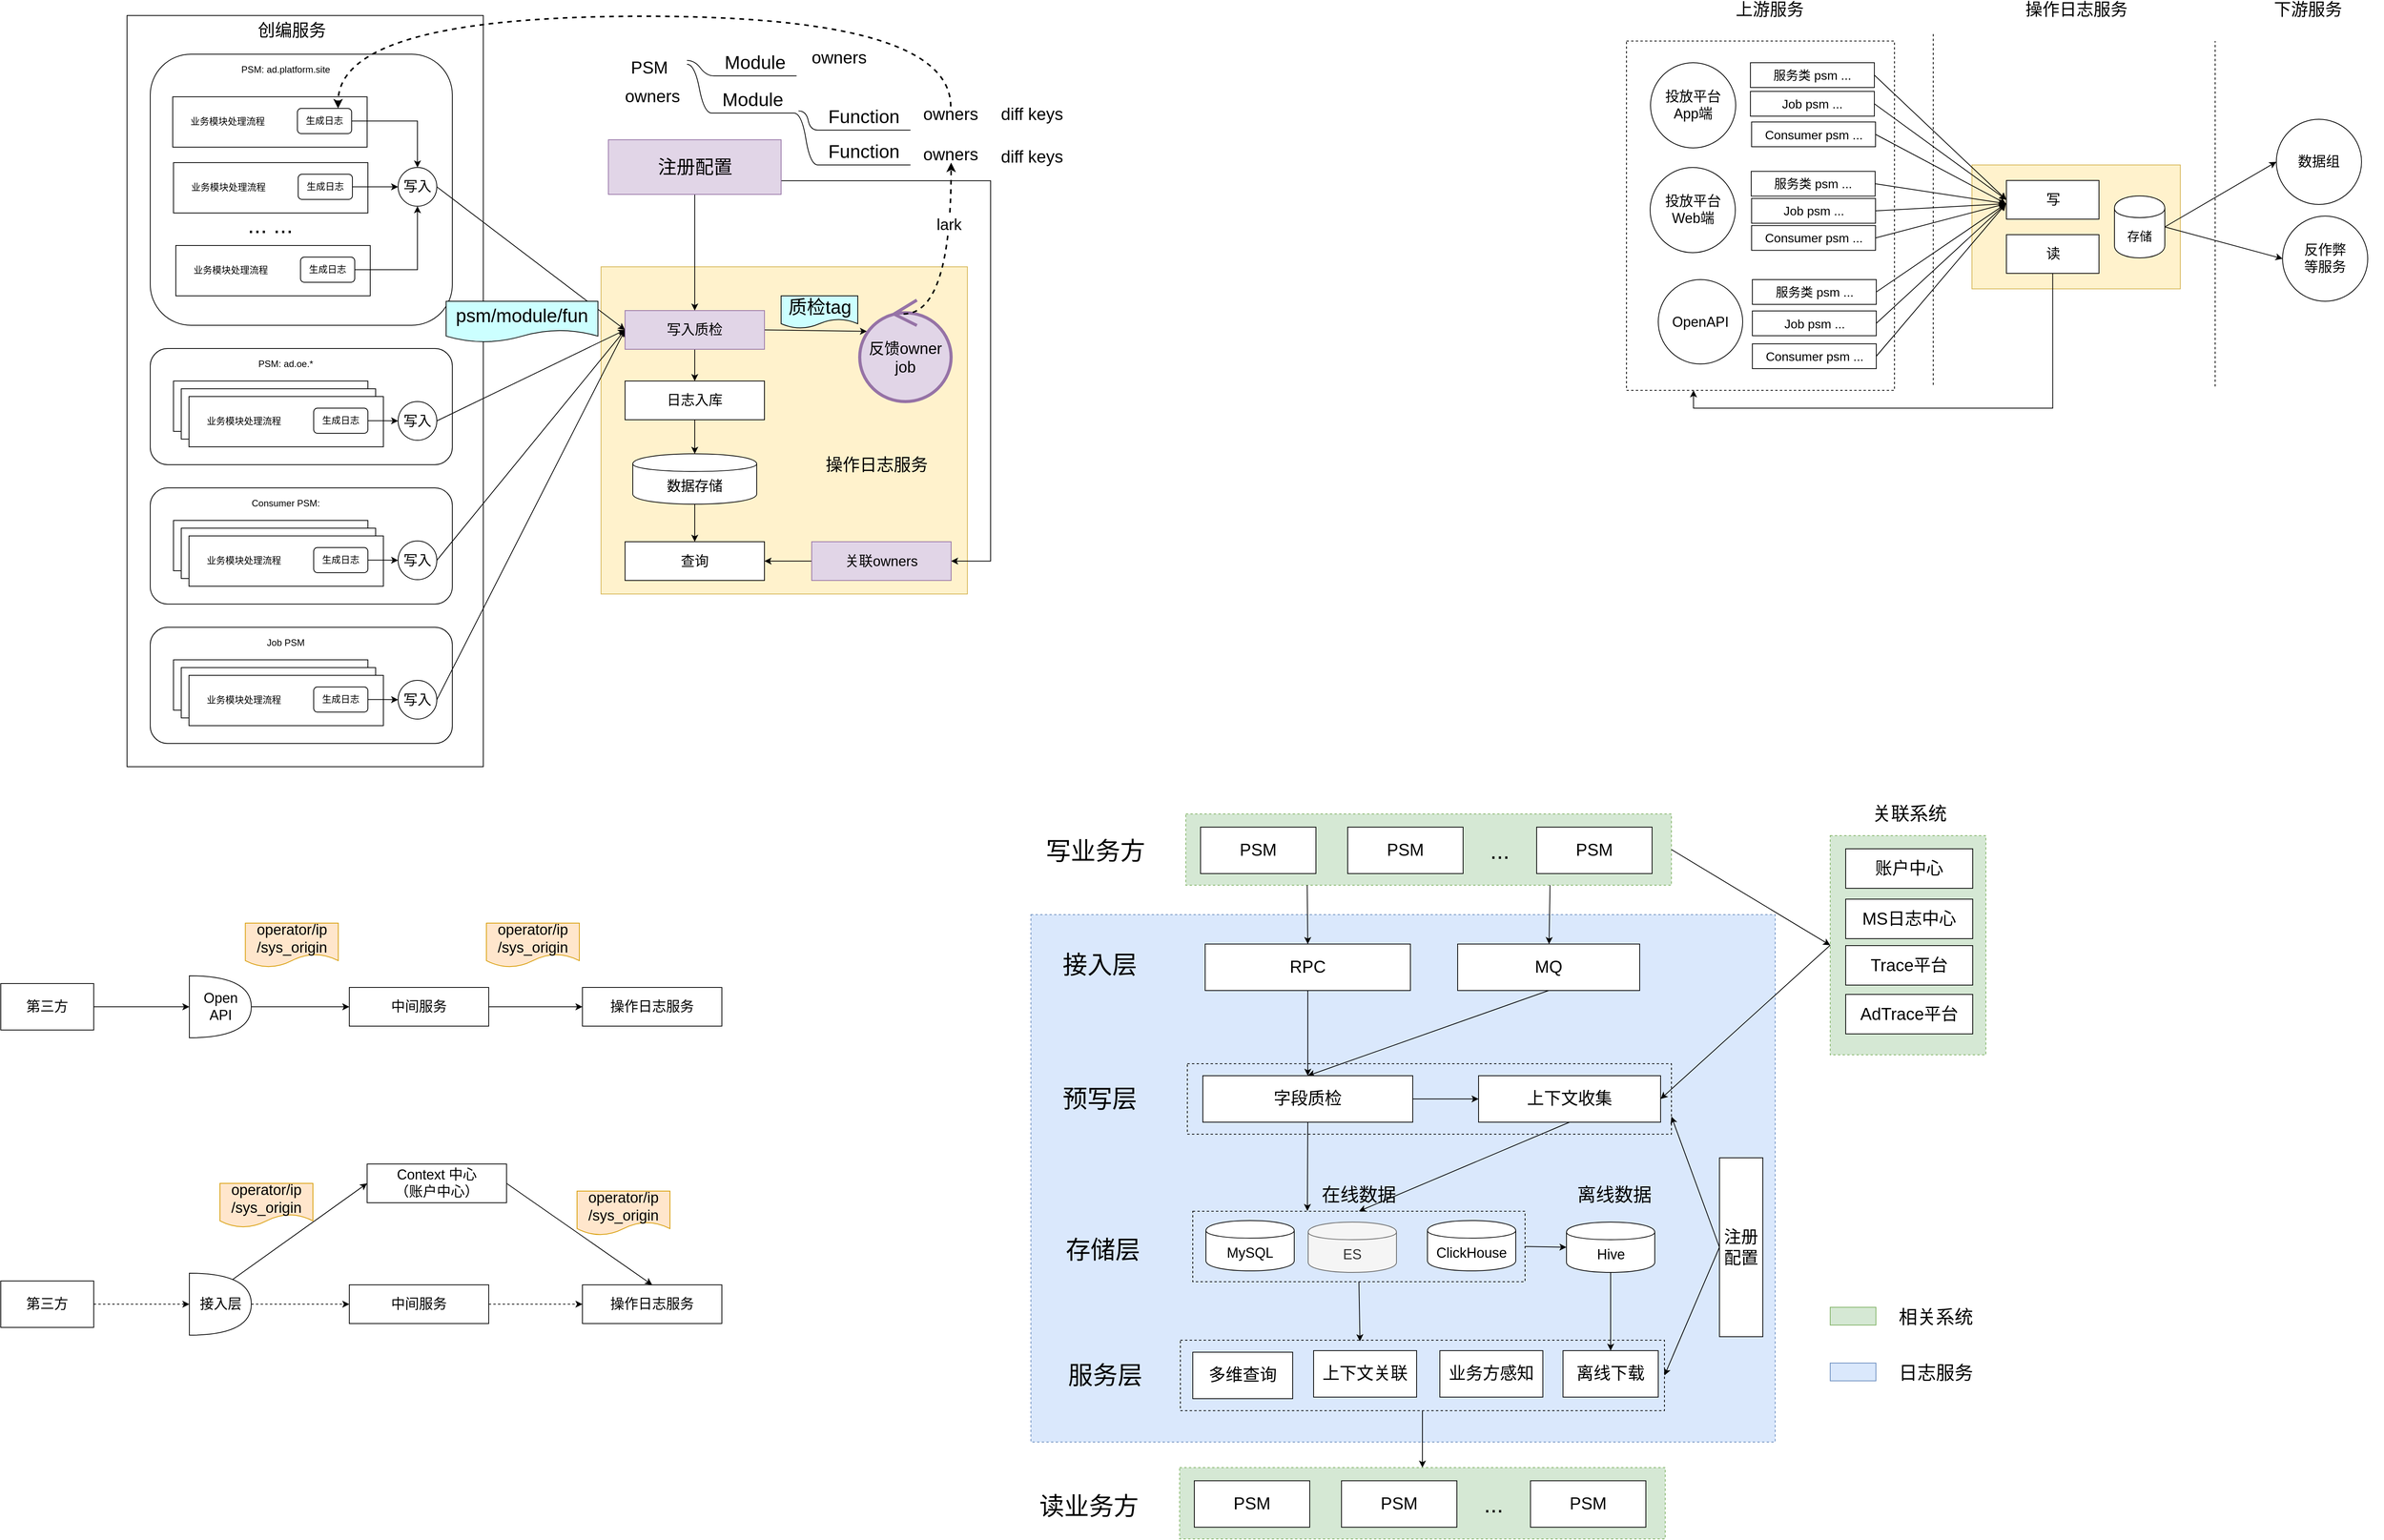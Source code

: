 <mxfile version="13.1.2" type="github"><diagram id="_p5ASY2XQpCpizngMreo" name="Page-1"><mxGraphModel dx="1172" dy="727" grid="0" gridSize="10" guides="1" tooltips="1" connect="1" arrows="1" fold="1" page="1" pageScale="1" pageWidth="827" pageHeight="1169" math="0" shadow="0"><root><mxCell id="0"/><mxCell id="1" parent="0"/><mxCell id="PH-wsWXY_TbdYa5cxBX--1" value="" style="rounded=0;whiteSpace=wrap;html=1;fontSize=18;fillColor=#fff2cc;strokeColor=#d6b656;" vertex="1" parent="1"><mxGeometry x="905" y="674.5" width="473" height="422.5" as="geometry"/></mxCell><mxCell id="PH-wsWXY_TbdYa5cxBX--2" value="" style="rounded=0;whiteSpace=wrap;html=1;dashed=1;fontSize=24;fillColor=#dae8fc;strokeColor=#6c8ebf;" vertex="1" parent="1"><mxGeometry x="1460" y="1511" width="961" height="681" as="geometry"/></mxCell><mxCell id="PH-wsWXY_TbdYa5cxBX--3" value="" style="rounded=0;whiteSpace=wrap;html=1;fontSize=32;fillColor=none;dashed=1;" vertex="1" parent="1"><mxGeometry x="1662" y="1703.5" width="625" height="91" as="geometry"/></mxCell><mxCell id="PH-wsWXY_TbdYa5cxBX--4" value="" style="rounded=0;whiteSpace=wrap;html=1;fontSize=32;fillColor=#d5e8d4;dashed=1;strokeColor=#82b366;" vertex="1" parent="1"><mxGeometry x="1660" y="1381" width="627" height="92" as="geometry"/></mxCell><mxCell id="PH-wsWXY_TbdYa5cxBX--5" value="" style="rounded=0;whiteSpace=wrap;html=1;fontSize=32;fillColor=#d5e8d4;dashed=1;strokeColor=#82b366;" vertex="1" parent="1"><mxGeometry x="2492" y="1409" width="201" height="283" as="geometry"/></mxCell><mxCell id="PH-wsWXY_TbdYa5cxBX--6" style="edgeStyle=none;rounded=0;orthogonalLoop=1;jettySize=auto;html=1;exitX=0.5;exitY=1;exitDx=0;exitDy=0;entryX=0.5;entryY=0;entryDx=0;entryDy=0;fontSize=24;" edge="1" parent="1" source="PH-wsWXY_TbdYa5cxBX--7" target="PH-wsWXY_TbdYa5cxBX--191"><mxGeometry relative="1" as="geometry"/></mxCell><mxCell id="PH-wsWXY_TbdYa5cxBX--7" value="" style="rounded=0;whiteSpace=wrap;html=1;fontSize=32;fillColor=none;dashed=1;" vertex="1" parent="1"><mxGeometry x="1653" y="2060.5" width="625" height="91" as="geometry"/></mxCell><mxCell id="PH-wsWXY_TbdYa5cxBX--8" style="edgeStyle=none;rounded=0;orthogonalLoop=1;jettySize=auto;html=1;exitX=0.5;exitY=1;exitDx=0;exitDy=0;entryX=0.371;entryY=0.015;entryDx=0;entryDy=0;fontSize=24;entryPerimeter=0;" edge="1" parent="1" source="PH-wsWXY_TbdYa5cxBX--9" target="PH-wsWXY_TbdYa5cxBX--7"><mxGeometry relative="1" as="geometry"/></mxCell><mxCell id="PH-wsWXY_TbdYa5cxBX--9" value="" style="rounded=0;whiteSpace=wrap;html=1;fontSize=32;fillColor=none;dashed=1;" vertex="1" parent="1"><mxGeometry x="1669" y="1894" width="429" height="91" as="geometry"/></mxCell><mxCell id="PH-wsWXY_TbdYa5cxBX--10" value="" style="rounded=0;whiteSpace=wrap;html=1;fontSize=18;dashed=1;" vertex="1" parent="1"><mxGeometry x="2229" y="383" width="346" height="451" as="geometry"/></mxCell><mxCell id="PH-wsWXY_TbdYa5cxBX--11" value="" style="rounded=0;whiteSpace=wrap;html=1;fontSize=18;fillColor=#fff2cc;strokeColor=#d6b656;" vertex="1" parent="1"><mxGeometry x="2675" y="543" width="269" height="160" as="geometry"/></mxCell><mxCell id="PH-wsWXY_TbdYa5cxBX--12" value="" style="rounded=0;whiteSpace=wrap;html=1;" vertex="1" parent="1"><mxGeometry x="293" y="350" width="460" height="970" as="geometry"/></mxCell><mxCell id="PH-wsWXY_TbdYa5cxBX--13" value="创编服务" style="text;html=1;strokeColor=none;fillColor=none;align=center;verticalAlign=middle;whiteSpace=wrap;rounded=0;dashed=1;fontSize=22;" vertex="1" parent="1"><mxGeometry x="423" y="360" width="165.5" height="20" as="geometry"/></mxCell><mxCell id="PH-wsWXY_TbdYa5cxBX--14" value="" style="rounded=1;whiteSpace=wrap;html=1;" vertex="1" parent="1"><mxGeometry x="323" y="400" width="390" height="350" as="geometry"/></mxCell><mxCell id="PH-wsWXY_TbdYa5cxBX--15" value="PSM: ad.platform.site" style="text;html=1;strokeColor=none;fillColor=none;align=center;verticalAlign=middle;whiteSpace=wrap;rounded=0;" vertex="1" parent="1"><mxGeometry x="413" y="410" width="170" height="20" as="geometry"/></mxCell><mxCell id="PH-wsWXY_TbdYa5cxBX--16" value="... ..." style="text;html=1;strokeColor=none;fillColor=none;align=center;verticalAlign=middle;whiteSpace=wrap;rounded=0;fontSize=30;" vertex="1" parent="1"><mxGeometry x="387.5" y="610" width="180" height="20" as="geometry"/></mxCell><mxCell id="PH-wsWXY_TbdYa5cxBX--17" value="" style="rounded=1;whiteSpace=wrap;html=1;" vertex="1" parent="1"><mxGeometry x="323" y="780" width="390" height="150" as="geometry"/></mxCell><mxCell id="PH-wsWXY_TbdYa5cxBX--18" value="PSM: ad.oe.*" style="text;html=1;strokeColor=none;fillColor=none;align=center;verticalAlign=middle;whiteSpace=wrap;rounded=0;" vertex="1" parent="1"><mxGeometry x="413" y="790" width="170" height="20" as="geometry"/></mxCell><mxCell id="PH-wsWXY_TbdYa5cxBX--19" value="" style="group" vertex="1" connectable="0" parent="1"><mxGeometry x="352" y="455" width="251" height="65" as="geometry"/></mxCell><mxCell id="PH-wsWXY_TbdYa5cxBX--20" value="" style="rounded=0;whiteSpace=wrap;html=1;" vertex="1" parent="PH-wsWXY_TbdYa5cxBX--19"><mxGeometry width="251" height="65" as="geometry"/></mxCell><mxCell id="PH-wsWXY_TbdYa5cxBX--21" value="业务模块处理流程" style="text;html=1;" vertex="1" parent="PH-wsWXY_TbdYa5cxBX--19"><mxGeometry x="21" y="17.5" width="140" height="30" as="geometry"/></mxCell><mxCell id="PH-wsWXY_TbdYa5cxBX--22" value="生成日志" style="rounded=1;whiteSpace=wrap;html=1;" vertex="1" parent="PH-wsWXY_TbdYa5cxBX--19"><mxGeometry x="161" y="15" width="70" height="32.5" as="geometry"/></mxCell><mxCell id="PH-wsWXY_TbdYa5cxBX--23" value="" style="group" vertex="1" connectable="0" parent="1"><mxGeometry x="353" y="540" width="251" height="65" as="geometry"/></mxCell><mxCell id="PH-wsWXY_TbdYa5cxBX--24" value="" style="rounded=0;whiteSpace=wrap;html=1;" vertex="1" parent="PH-wsWXY_TbdYa5cxBX--23"><mxGeometry width="251" height="65" as="geometry"/></mxCell><mxCell id="PH-wsWXY_TbdYa5cxBX--25" value="业务模块处理流程" style="text;html=1;" vertex="1" parent="PH-wsWXY_TbdYa5cxBX--23"><mxGeometry x="21" y="17.5" width="140" height="30" as="geometry"/></mxCell><mxCell id="PH-wsWXY_TbdYa5cxBX--26" value="生成日志" style="rounded=1;whiteSpace=wrap;html=1;" vertex="1" parent="PH-wsWXY_TbdYa5cxBX--23"><mxGeometry x="161" y="15" width="70" height="32.5" as="geometry"/></mxCell><mxCell id="PH-wsWXY_TbdYa5cxBX--27" value="" style="group" vertex="1" connectable="0" parent="1"><mxGeometry x="356" y="647" width="251" height="65" as="geometry"/></mxCell><mxCell id="PH-wsWXY_TbdYa5cxBX--28" value="" style="rounded=0;whiteSpace=wrap;html=1;" vertex="1" parent="PH-wsWXY_TbdYa5cxBX--27"><mxGeometry width="251" height="65" as="geometry"/></mxCell><mxCell id="PH-wsWXY_TbdYa5cxBX--29" value="业务模块处理流程" style="text;html=1;" vertex="1" parent="PH-wsWXY_TbdYa5cxBX--27"><mxGeometry x="21" y="17.5" width="140" height="30" as="geometry"/></mxCell><mxCell id="PH-wsWXY_TbdYa5cxBX--30" value="生成日志" style="rounded=1;whiteSpace=wrap;html=1;" vertex="1" parent="PH-wsWXY_TbdYa5cxBX--27"><mxGeometry x="161" y="15" width="70" height="32.5" as="geometry"/></mxCell><mxCell id="PH-wsWXY_TbdYa5cxBX--31" style="edgeStyle=none;rounded=0;orthogonalLoop=1;jettySize=auto;html=1;exitX=1;exitY=0.5;exitDx=0;exitDy=0;fontSize=24;" edge="1" parent="1" source="PH-wsWXY_TbdYa5cxBX--32"><mxGeometry relative="1" as="geometry"><mxPoint x="936" y="756" as="targetPoint"/></mxGeometry></mxCell><mxCell id="PH-wsWXY_TbdYa5cxBX--32" value="写入" style="ellipse;whiteSpace=wrap;html=1;aspect=fixed;fontSize=18;" vertex="1" parent="1"><mxGeometry x="643" y="546.25" width="50" height="50" as="geometry"/></mxCell><mxCell id="PH-wsWXY_TbdYa5cxBX--33" style="edgeStyle=orthogonalEdgeStyle;rounded=0;orthogonalLoop=1;jettySize=auto;html=1;exitX=1;exitY=0.5;exitDx=0;exitDy=0;entryX=0.5;entryY=0;entryDx=0;entryDy=0;fontSize=18;" edge="1" parent="1" source="PH-wsWXY_TbdYa5cxBX--22" target="PH-wsWXY_TbdYa5cxBX--32"><mxGeometry relative="1" as="geometry"/></mxCell><mxCell id="PH-wsWXY_TbdYa5cxBX--34" style="edgeStyle=orthogonalEdgeStyle;rounded=0;orthogonalLoop=1;jettySize=auto;html=1;exitX=1;exitY=0.5;exitDx=0;exitDy=0;fontSize=18;" edge="1" parent="1" source="PH-wsWXY_TbdYa5cxBX--26" target="PH-wsWXY_TbdYa5cxBX--32"><mxGeometry relative="1" as="geometry"/></mxCell><mxCell id="PH-wsWXY_TbdYa5cxBX--35" style="edgeStyle=orthogonalEdgeStyle;rounded=0;orthogonalLoop=1;jettySize=auto;html=1;exitX=1;exitY=0.5;exitDx=0;exitDy=0;entryX=0.5;entryY=1;entryDx=0;entryDy=0;fontSize=18;" edge="1" parent="1" source="PH-wsWXY_TbdYa5cxBX--30" target="PH-wsWXY_TbdYa5cxBX--32"><mxGeometry relative="1" as="geometry"/></mxCell><mxCell id="PH-wsWXY_TbdYa5cxBX--36" value="" style="group" vertex="1" connectable="0" parent="1"><mxGeometry x="353" y="822" width="251" height="65" as="geometry"/></mxCell><mxCell id="PH-wsWXY_TbdYa5cxBX--37" value="" style="rounded=0;whiteSpace=wrap;html=1;" vertex="1" parent="PH-wsWXY_TbdYa5cxBX--36"><mxGeometry width="251" height="65" as="geometry"/></mxCell><mxCell id="PH-wsWXY_TbdYa5cxBX--38" value="业务模块处理流程" style="text;html=1;" vertex="1" parent="PH-wsWXY_TbdYa5cxBX--36"><mxGeometry x="21" y="17.5" width="140" height="30" as="geometry"/></mxCell><mxCell id="PH-wsWXY_TbdYa5cxBX--39" value="生成日志" style="rounded=1;whiteSpace=wrap;html=1;" vertex="1" parent="PH-wsWXY_TbdYa5cxBX--36"><mxGeometry x="161" y="15" width="70" height="32.5" as="geometry"/></mxCell><mxCell id="PH-wsWXY_TbdYa5cxBX--40" value="" style="group" vertex="1" connectable="0" parent="1"><mxGeometry x="363" y="832" width="251" height="65" as="geometry"/></mxCell><mxCell id="PH-wsWXY_TbdYa5cxBX--41" value="" style="rounded=0;whiteSpace=wrap;html=1;" vertex="1" parent="PH-wsWXY_TbdYa5cxBX--40"><mxGeometry width="251" height="65" as="geometry"/></mxCell><mxCell id="PH-wsWXY_TbdYa5cxBX--42" value="业务模块处理流程" style="text;html=1;" vertex="1" parent="PH-wsWXY_TbdYa5cxBX--40"><mxGeometry x="21" y="17.5" width="140" height="30" as="geometry"/></mxCell><mxCell id="PH-wsWXY_TbdYa5cxBX--43" value="生成日志" style="rounded=1;whiteSpace=wrap;html=1;" vertex="1" parent="PH-wsWXY_TbdYa5cxBX--40"><mxGeometry x="161" y="15" width="70" height="32.5" as="geometry"/></mxCell><mxCell id="PH-wsWXY_TbdYa5cxBX--44" value="" style="group" vertex="1" connectable="0" parent="1"><mxGeometry x="373" y="842" width="251" height="65" as="geometry"/></mxCell><mxCell id="PH-wsWXY_TbdYa5cxBX--45" value="" style="rounded=0;whiteSpace=wrap;html=1;" vertex="1" parent="PH-wsWXY_TbdYa5cxBX--44"><mxGeometry width="251" height="65" as="geometry"/></mxCell><mxCell id="PH-wsWXY_TbdYa5cxBX--46" value="业务模块处理流程" style="text;html=1;" vertex="1" parent="PH-wsWXY_TbdYa5cxBX--44"><mxGeometry x="21" y="17.5" width="140" height="30" as="geometry"/></mxCell><mxCell id="PH-wsWXY_TbdYa5cxBX--47" value="生成日志" style="rounded=1;whiteSpace=wrap;html=1;" vertex="1" parent="PH-wsWXY_TbdYa5cxBX--44"><mxGeometry x="161" y="15" width="70" height="32.5" as="geometry"/></mxCell><mxCell id="PH-wsWXY_TbdYa5cxBX--48" style="edgeStyle=none;rounded=0;orthogonalLoop=1;jettySize=auto;html=1;exitX=1;exitY=0.5;exitDx=0;exitDy=0;fontSize=24;entryX=0;entryY=0.5;entryDx=0;entryDy=0;" edge="1" parent="1" source="PH-wsWXY_TbdYa5cxBX--49" target="PH-wsWXY_TbdYa5cxBX--221"><mxGeometry relative="1" as="geometry"><mxPoint x="941" y="757" as="targetPoint"/></mxGeometry></mxCell><mxCell id="PH-wsWXY_TbdYa5cxBX--49" value="写入" style="ellipse;whiteSpace=wrap;html=1;aspect=fixed;fontSize=18;" vertex="1" parent="1"><mxGeometry x="643" y="848.5" width="50" height="50" as="geometry"/></mxCell><mxCell id="PH-wsWXY_TbdYa5cxBX--50" style="edgeStyle=orthogonalEdgeStyle;rounded=0;orthogonalLoop=1;jettySize=auto;html=1;exitX=1;exitY=0.5;exitDx=0;exitDy=0;fontSize=18;" edge="1" parent="1" source="PH-wsWXY_TbdYa5cxBX--47" target="PH-wsWXY_TbdYa5cxBX--49"><mxGeometry relative="1" as="geometry"/></mxCell><mxCell id="PH-wsWXY_TbdYa5cxBX--51" value="" style="rounded=1;whiteSpace=wrap;html=1;" vertex="1" parent="1"><mxGeometry x="323" y="960" width="390" height="150" as="geometry"/></mxCell><mxCell id="PH-wsWXY_TbdYa5cxBX--52" value="Consumer PSM:" style="text;html=1;strokeColor=none;fillColor=none;align=center;verticalAlign=middle;whiteSpace=wrap;rounded=0;" vertex="1" parent="1"><mxGeometry x="413" y="970" width="170" height="20" as="geometry"/></mxCell><mxCell id="PH-wsWXY_TbdYa5cxBX--53" value="" style="group" vertex="1" connectable="0" parent="1"><mxGeometry x="353" y="1002" width="251" height="65" as="geometry"/></mxCell><mxCell id="PH-wsWXY_TbdYa5cxBX--54" value="" style="rounded=0;whiteSpace=wrap;html=1;" vertex="1" parent="PH-wsWXY_TbdYa5cxBX--53"><mxGeometry width="251" height="65" as="geometry"/></mxCell><mxCell id="PH-wsWXY_TbdYa5cxBX--55" value="业务模块处理流程" style="text;html=1;" vertex="1" parent="PH-wsWXY_TbdYa5cxBX--53"><mxGeometry x="21" y="17.5" width="140" height="30" as="geometry"/></mxCell><mxCell id="PH-wsWXY_TbdYa5cxBX--56" value="生成日志" style="rounded=1;whiteSpace=wrap;html=1;" vertex="1" parent="PH-wsWXY_TbdYa5cxBX--53"><mxGeometry x="161" y="15" width="70" height="32.5" as="geometry"/></mxCell><mxCell id="PH-wsWXY_TbdYa5cxBX--57" value="" style="group" vertex="1" connectable="0" parent="1"><mxGeometry x="363" y="1012" width="251" height="65" as="geometry"/></mxCell><mxCell id="PH-wsWXY_TbdYa5cxBX--58" value="" style="rounded=0;whiteSpace=wrap;html=1;" vertex="1" parent="PH-wsWXY_TbdYa5cxBX--57"><mxGeometry width="251" height="65" as="geometry"/></mxCell><mxCell id="PH-wsWXY_TbdYa5cxBX--59" value="业务模块处理流程" style="text;html=1;" vertex="1" parent="PH-wsWXY_TbdYa5cxBX--57"><mxGeometry x="21" y="17.5" width="140" height="30" as="geometry"/></mxCell><mxCell id="PH-wsWXY_TbdYa5cxBX--60" value="生成日志" style="rounded=1;whiteSpace=wrap;html=1;" vertex="1" parent="PH-wsWXY_TbdYa5cxBX--57"><mxGeometry x="161" y="15" width="70" height="32.5" as="geometry"/></mxCell><mxCell id="PH-wsWXY_TbdYa5cxBX--61" value="" style="group" vertex="1" connectable="0" parent="1"><mxGeometry x="373" y="1022" width="251" height="65" as="geometry"/></mxCell><mxCell id="PH-wsWXY_TbdYa5cxBX--62" value="" style="rounded=0;whiteSpace=wrap;html=1;" vertex="1" parent="PH-wsWXY_TbdYa5cxBX--61"><mxGeometry width="251" height="65" as="geometry"/></mxCell><mxCell id="PH-wsWXY_TbdYa5cxBX--63" value="业务模块处理流程" style="text;html=1;" vertex="1" parent="PH-wsWXY_TbdYa5cxBX--61"><mxGeometry x="21" y="17.5" width="140" height="30" as="geometry"/></mxCell><mxCell id="PH-wsWXY_TbdYa5cxBX--64" value="生成日志" style="rounded=1;whiteSpace=wrap;html=1;" vertex="1" parent="PH-wsWXY_TbdYa5cxBX--61"><mxGeometry x="161" y="15" width="70" height="32.5" as="geometry"/></mxCell><mxCell id="PH-wsWXY_TbdYa5cxBX--65" style="edgeStyle=none;rounded=0;orthogonalLoop=1;jettySize=auto;html=1;exitX=1;exitY=0.5;exitDx=0;exitDy=0;entryX=0;entryY=0.5;entryDx=0;entryDy=0;fontSize=24;" edge="1" parent="1" source="PH-wsWXY_TbdYa5cxBX--66" target="PH-wsWXY_TbdYa5cxBX--221"><mxGeometry relative="1" as="geometry"/></mxCell><mxCell id="PH-wsWXY_TbdYa5cxBX--66" value="写入" style="ellipse;whiteSpace=wrap;html=1;aspect=fixed;fontSize=18;" vertex="1" parent="1"><mxGeometry x="643" y="1028.5" width="50" height="50" as="geometry"/></mxCell><mxCell id="PH-wsWXY_TbdYa5cxBX--67" style="edgeStyle=orthogonalEdgeStyle;rounded=0;orthogonalLoop=1;jettySize=auto;html=1;exitX=1;exitY=0.5;exitDx=0;exitDy=0;fontSize=18;" edge="1" parent="1" source="PH-wsWXY_TbdYa5cxBX--64" target="PH-wsWXY_TbdYa5cxBX--66"><mxGeometry relative="1" as="geometry"/></mxCell><mxCell id="PH-wsWXY_TbdYa5cxBX--68" value="" style="rounded=1;whiteSpace=wrap;html=1;" vertex="1" parent="1"><mxGeometry x="323" y="1140" width="390" height="150" as="geometry"/></mxCell><mxCell id="PH-wsWXY_TbdYa5cxBX--69" value="Job PSM" style="text;html=1;strokeColor=none;fillColor=none;align=center;verticalAlign=middle;whiteSpace=wrap;rounded=0;" vertex="1" parent="1"><mxGeometry x="413" y="1150" width="170" height="20" as="geometry"/></mxCell><mxCell id="PH-wsWXY_TbdYa5cxBX--70" value="" style="group" vertex="1" connectable="0" parent="1"><mxGeometry x="353" y="1182" width="251" height="65" as="geometry"/></mxCell><mxCell id="PH-wsWXY_TbdYa5cxBX--71" value="" style="rounded=0;whiteSpace=wrap;html=1;" vertex="1" parent="PH-wsWXY_TbdYa5cxBX--70"><mxGeometry width="251" height="65" as="geometry"/></mxCell><mxCell id="PH-wsWXY_TbdYa5cxBX--72" value="业务模块处理流程" style="text;html=1;" vertex="1" parent="PH-wsWXY_TbdYa5cxBX--70"><mxGeometry x="21" y="17.5" width="140" height="30" as="geometry"/></mxCell><mxCell id="PH-wsWXY_TbdYa5cxBX--73" value="生成日志" style="rounded=1;whiteSpace=wrap;html=1;" vertex="1" parent="PH-wsWXY_TbdYa5cxBX--70"><mxGeometry x="161" y="15" width="70" height="32.5" as="geometry"/></mxCell><mxCell id="PH-wsWXY_TbdYa5cxBX--74" value="" style="group" vertex="1" connectable="0" parent="1"><mxGeometry x="363" y="1192" width="251" height="65" as="geometry"/></mxCell><mxCell id="PH-wsWXY_TbdYa5cxBX--75" value="" style="rounded=0;whiteSpace=wrap;html=1;" vertex="1" parent="PH-wsWXY_TbdYa5cxBX--74"><mxGeometry width="251" height="65" as="geometry"/></mxCell><mxCell id="PH-wsWXY_TbdYa5cxBX--76" value="业务模块处理流程" style="text;html=1;" vertex="1" parent="PH-wsWXY_TbdYa5cxBX--74"><mxGeometry x="21" y="17.5" width="140" height="30" as="geometry"/></mxCell><mxCell id="PH-wsWXY_TbdYa5cxBX--77" value="生成日志" style="rounded=1;whiteSpace=wrap;html=1;" vertex="1" parent="PH-wsWXY_TbdYa5cxBX--74"><mxGeometry x="161" y="15" width="70" height="32.5" as="geometry"/></mxCell><mxCell id="PH-wsWXY_TbdYa5cxBX--78" value="" style="group" vertex="1" connectable="0" parent="1"><mxGeometry x="373" y="1202" width="251" height="65" as="geometry"/></mxCell><mxCell id="PH-wsWXY_TbdYa5cxBX--79" value="" style="rounded=0;whiteSpace=wrap;html=1;" vertex="1" parent="PH-wsWXY_TbdYa5cxBX--78"><mxGeometry width="251" height="65" as="geometry"/></mxCell><mxCell id="PH-wsWXY_TbdYa5cxBX--80" value="业务模块处理流程" style="text;html=1;" vertex="1" parent="PH-wsWXY_TbdYa5cxBX--78"><mxGeometry x="21" y="17.5" width="140" height="30" as="geometry"/></mxCell><mxCell id="PH-wsWXY_TbdYa5cxBX--81" value="生成日志" style="rounded=1;whiteSpace=wrap;html=1;" vertex="1" parent="PH-wsWXY_TbdYa5cxBX--78"><mxGeometry x="161" y="15" width="70" height="32.5" as="geometry"/></mxCell><mxCell id="PH-wsWXY_TbdYa5cxBX--82" style="edgeStyle=none;rounded=0;orthogonalLoop=1;jettySize=auto;html=1;exitX=1;exitY=0.5;exitDx=0;exitDy=0;fontSize=24;entryX=0;entryY=0.5;entryDx=0;entryDy=0;" edge="1" parent="1" source="PH-wsWXY_TbdYa5cxBX--83" target="PH-wsWXY_TbdYa5cxBX--221"><mxGeometry relative="1" as="geometry"><mxPoint x="939.667" y="766" as="targetPoint"/></mxGeometry></mxCell><mxCell id="PH-wsWXY_TbdYa5cxBX--83" value="写入" style="ellipse;whiteSpace=wrap;html=1;aspect=fixed;fontSize=18;" vertex="1" parent="1"><mxGeometry x="643" y="1208.5" width="50" height="50" as="geometry"/></mxCell><mxCell id="PH-wsWXY_TbdYa5cxBX--84" style="edgeStyle=orthogonalEdgeStyle;rounded=0;orthogonalLoop=1;jettySize=auto;html=1;exitX=1;exitY=0.5;exitDx=0;exitDy=0;fontSize=18;" edge="1" parent="1" source="PH-wsWXY_TbdYa5cxBX--81" target="PH-wsWXY_TbdYa5cxBX--83"><mxGeometry relative="1" as="geometry"/></mxCell><mxCell id="PH-wsWXY_TbdYa5cxBX--125" value="" style="endArrow=none;dashed=1;html=1;fontSize=18;" edge="1" parent="1"><mxGeometry width="50" height="50" relative="1" as="geometry"><mxPoint x="2625" y="827" as="sourcePoint"/><mxPoint x="2625" y="373" as="targetPoint"/></mxGeometry></mxCell><mxCell id="PH-wsWXY_TbdYa5cxBX--127" value="写" style="rounded=0;whiteSpace=wrap;html=1;fontSize=18;" vertex="1" parent="1"><mxGeometry x="2719.5" y="563" width="119.5" height="50" as="geometry"/></mxCell><mxCell id="PH-wsWXY_TbdYa5cxBX--276" style="edgeStyle=orthogonalEdgeStyle;rounded=0;orthogonalLoop=1;jettySize=auto;html=1;exitX=0.5;exitY=1;exitDx=0;exitDy=0;entryX=0.25;entryY=1;entryDx=0;entryDy=0;fontSize=16;" edge="1" parent="1" source="PH-wsWXY_TbdYa5cxBX--129" target="PH-wsWXY_TbdYa5cxBX--10"><mxGeometry relative="1" as="geometry"><Array as="points"><mxPoint x="2779" y="857"/><mxPoint x="2316" y="857"/></Array></mxGeometry></mxCell><mxCell id="PH-wsWXY_TbdYa5cxBX--129" value="读" style="rounded=0;whiteSpace=wrap;html=1;fontSize=18;" vertex="1" parent="1"><mxGeometry x="2719.5" y="633" width="119.5" height="50" as="geometry"/></mxCell><mxCell id="PH-wsWXY_TbdYa5cxBX--136" value="操作日志服务" style="text;html=1;strokeColor=none;fillColor=none;align=center;verticalAlign=middle;whiteSpace=wrap;rounded=0;dashed=1;fontSize=22;" vertex="1" parent="1"><mxGeometry x="2719.5" y="333" width="180" height="20" as="geometry"/></mxCell><mxCell id="PH-wsWXY_TbdYa5cxBX--137" value="下游服务" style="text;html=1;strokeColor=none;fillColor=none;align=center;verticalAlign=middle;whiteSpace=wrap;rounded=0;dashed=1;fontSize=22;" vertex="1" parent="1"><mxGeometry x="3012" y="333" width="194" height="20" as="geometry"/></mxCell><mxCell id="PH-wsWXY_TbdYa5cxBX--138" value="上游服务" style="text;html=1;strokeColor=none;fillColor=none;align=center;verticalAlign=middle;whiteSpace=wrap;rounded=0;dashed=1;fontSize=22;" vertex="1" parent="1"><mxGeometry x="2309" y="333" width="210" height="20" as="geometry"/></mxCell><mxCell id="PH-wsWXY_TbdYa5cxBX--146" style="edgeStyle=none;rounded=0;orthogonalLoop=1;jettySize=auto;html=1;exitX=0.5;exitY=1;exitDx=0;exitDy=0;fontSize=24;" edge="1" parent="1" source="PH-wsWXY_TbdYa5cxBX--147" target="PH-wsWXY_TbdYa5cxBX--161"><mxGeometry relative="1" as="geometry"/></mxCell><mxCell id="PH-wsWXY_TbdYa5cxBX--147" value="RPC" style="rounded=0;whiteSpace=wrap;html=1;fontSize=22;" vertex="1" parent="1"><mxGeometry x="1685" y="1549" width="265" height="60" as="geometry"/></mxCell><mxCell id="PH-wsWXY_TbdYa5cxBX--148" style="edgeStyle=none;rounded=0;orthogonalLoop=1;jettySize=auto;html=1;exitX=0.5;exitY=1;exitDx=0;exitDy=0;entryX=0.5;entryY=0;entryDx=0;entryDy=0;fontSize=24;" edge="1" parent="1" source="PH-wsWXY_TbdYa5cxBX--149" target="PH-wsWXY_TbdYa5cxBX--161"><mxGeometry relative="1" as="geometry"/></mxCell><mxCell id="PH-wsWXY_TbdYa5cxBX--149" value="MQ" style="rounded=0;whiteSpace=wrap;html=1;fontSize=22;" vertex="1" parent="1"><mxGeometry x="2011" y="1549" width="235" height="60" as="geometry"/></mxCell><mxCell id="PH-wsWXY_TbdYa5cxBX--150" value="接入层" style="text;html=1;strokeColor=none;fillColor=none;align=center;verticalAlign=middle;whiteSpace=wrap;rounded=0;fontSize=32;" vertex="1" parent="1"><mxGeometry x="1491" y="1566" width="116" height="20" as="geometry"/></mxCell><mxCell id="PH-wsWXY_TbdYa5cxBX--151" value="预写层" style="text;html=1;strokeColor=none;fillColor=none;align=center;verticalAlign=middle;whiteSpace=wrap;rounded=0;fontSize=32;" vertex="1" parent="1"><mxGeometry x="1491" y="1739" width="116" height="20" as="geometry"/></mxCell><mxCell id="PH-wsWXY_TbdYa5cxBX--152" value="存储层" style="text;html=1;strokeColor=none;fillColor=none;align=center;verticalAlign=middle;whiteSpace=wrap;rounded=0;fontSize=32;" vertex="1" parent="1"><mxGeometry x="1495" y="1934" width="116" height="20" as="geometry"/></mxCell><mxCell id="PH-wsWXY_TbdYa5cxBX--153" value="MySQL" style="shape=cylinder;whiteSpace=wrap;html=1;boundedLbl=1;backgroundOutline=1;fontSize=18;" vertex="1" parent="1"><mxGeometry x="1686" y="1906" width="114" height="65" as="geometry"/></mxCell><mxCell id="PH-wsWXY_TbdYa5cxBX--154" value="ES" style="shape=cylinder;whiteSpace=wrap;html=1;boundedLbl=1;backgroundOutline=1;fontSize=18;fillColor=#f5f5f5;strokeColor=#666666;fontColor=#333333;" vertex="1" parent="1"><mxGeometry x="1818" y="1908" width="114" height="65" as="geometry"/></mxCell><mxCell id="PH-wsWXY_TbdYa5cxBX--155" value="ClickHouse" style="shape=cylinder;whiteSpace=wrap;html=1;boundedLbl=1;backgroundOutline=1;fontSize=18;" vertex="1" parent="1"><mxGeometry x="1972" y="1906" width="114" height="65" as="geometry"/></mxCell><mxCell id="PH-wsWXY_TbdYa5cxBX--156" style="edgeStyle=none;rounded=0;orthogonalLoop=1;jettySize=auto;html=1;exitX=0.5;exitY=1;exitDx=0;exitDy=0;fontSize=24;" edge="1" parent="1" source="PH-wsWXY_TbdYa5cxBX--157" target="PH-wsWXY_TbdYa5cxBX--182"><mxGeometry relative="1" as="geometry"/></mxCell><mxCell id="PH-wsWXY_TbdYa5cxBX--157" value="Hive" style="shape=cylinder;whiteSpace=wrap;html=1;boundedLbl=1;backgroundOutline=1;fontSize=18;" vertex="1" parent="1"><mxGeometry x="2151.5" y="1908" width="114" height="65" as="geometry"/></mxCell><mxCell id="PH-wsWXY_TbdYa5cxBX--158" value="服务层" style="text;html=1;strokeColor=none;fillColor=none;align=center;verticalAlign=middle;whiteSpace=wrap;rounded=0;fontSize=32;" vertex="1" parent="1"><mxGeometry x="1484" y="2096" width="144" height="20" as="geometry"/></mxCell><mxCell id="PH-wsWXY_TbdYa5cxBX--159" style="edgeStyle=none;rounded=0;orthogonalLoop=1;jettySize=auto;html=1;exitX=1;exitY=0.5;exitDx=0;exitDy=0;entryX=0;entryY=0.5;entryDx=0;entryDy=0;fontSize=24;" edge="1" parent="1" source="PH-wsWXY_TbdYa5cxBX--161" target="PH-wsWXY_TbdYa5cxBX--163"><mxGeometry relative="1" as="geometry"/></mxCell><mxCell id="PH-wsWXY_TbdYa5cxBX--160" style="edgeStyle=none;rounded=0;orthogonalLoop=1;jettySize=auto;html=1;exitX=0.5;exitY=1;exitDx=0;exitDy=0;entryX=0.345;entryY=-0.004;entryDx=0;entryDy=0;fontSize=24;entryPerimeter=0;" edge="1" parent="1" source="PH-wsWXY_TbdYa5cxBX--161" target="PH-wsWXY_TbdYa5cxBX--9"><mxGeometry relative="1" as="geometry"/></mxCell><mxCell id="PH-wsWXY_TbdYa5cxBX--161" value="字段质检" style="rounded=0;whiteSpace=wrap;html=1;fontSize=22;" vertex="1" parent="1"><mxGeometry x="1682" y="1719" width="271" height="60" as="geometry"/></mxCell><mxCell id="PH-wsWXY_TbdYa5cxBX--162" style="edgeStyle=none;rounded=0;orthogonalLoop=1;jettySize=auto;html=1;exitX=0.5;exitY=1;exitDx=0;exitDy=0;entryX=0.5;entryY=0;entryDx=0;entryDy=0;fontSize=24;" edge="1" parent="1" source="PH-wsWXY_TbdYa5cxBX--163" target="PH-wsWXY_TbdYa5cxBX--9"><mxGeometry relative="1" as="geometry"/></mxCell><mxCell id="PH-wsWXY_TbdYa5cxBX--163" value="上下文收集" style="rounded=0;whiteSpace=wrap;html=1;fontSize=22;" vertex="1" parent="1"><mxGeometry x="2038" y="1719" width="235" height="60" as="geometry"/></mxCell><mxCell id="PH-wsWXY_TbdYa5cxBX--164" style="edgeStyle=none;rounded=0;orthogonalLoop=1;jettySize=auto;html=1;exitX=1;exitY=0.5;exitDx=0;exitDy=0;entryX=0;entryY=0.5;entryDx=0;entryDy=0;fontSize=24;" edge="1" parent="1" source="PH-wsWXY_TbdYa5cxBX--9" target="PH-wsWXY_TbdYa5cxBX--157"><mxGeometry relative="1" as="geometry"/></mxCell><mxCell id="PH-wsWXY_TbdYa5cxBX--165" value="在线数据" style="text;html=1;strokeColor=none;fillColor=none;align=center;verticalAlign=middle;whiteSpace=wrap;rounded=0;dashed=1;fontSize=24;" vertex="1" parent="1"><mxGeometry x="1814" y="1863" width="139" height="20" as="geometry"/></mxCell><mxCell id="PH-wsWXY_TbdYa5cxBX--166" value="离线数据" style="text;html=1;strokeColor=none;fillColor=none;align=center;verticalAlign=middle;whiteSpace=wrap;rounded=0;dashed=1;fontSize=24;" vertex="1" parent="1"><mxGeometry x="2143.5" y="1863" width="139" height="20" as="geometry"/></mxCell><mxCell id="PH-wsWXY_TbdYa5cxBX--167" value="账户中心" style="rounded=0;whiteSpace=wrap;html=1;fontSize=22;" vertex="1" parent="1"><mxGeometry x="2512" y="1426" width="164" height="51" as="geometry"/></mxCell><mxCell id="PH-wsWXY_TbdYa5cxBX--168" value="写业务方" style="text;html=1;strokeColor=none;fillColor=none;align=center;verticalAlign=middle;whiteSpace=wrap;rounded=0;fontSize=32;" vertex="1" parent="1"><mxGeometry x="1468.5" y="1419" width="148.5" height="20" as="geometry"/></mxCell><mxCell id="PH-wsWXY_TbdYa5cxBX--169" value="PSM" style="rounded=0;whiteSpace=wrap;html=1;fontSize=22;" vertex="1" parent="1"><mxGeometry x="1679" y="1398" width="149" height="60" as="geometry"/></mxCell><mxCell id="PH-wsWXY_TbdYa5cxBX--170" value="PSM" style="rounded=0;whiteSpace=wrap;html=1;fontSize=22;" vertex="1" parent="1"><mxGeometry x="1869" y="1398" width="149" height="60" as="geometry"/></mxCell><mxCell id="PH-wsWXY_TbdYa5cxBX--171" style="rounded=0;orthogonalLoop=1;jettySize=auto;html=1;exitX=1;exitY=0.5;exitDx=0;exitDy=0;entryX=0;entryY=0.5;entryDx=0;entryDy=0;fontSize=24;" edge="1" parent="1" source="PH-wsWXY_TbdYa5cxBX--4" target="PH-wsWXY_TbdYa5cxBX--5"><mxGeometry relative="1" as="geometry"/></mxCell><mxCell id="PH-wsWXY_TbdYa5cxBX--172" value="PSM" style="rounded=0;whiteSpace=wrap;html=1;fontSize=22;" vertex="1" parent="1"><mxGeometry x="2113" y="1398" width="149" height="60" as="geometry"/></mxCell><mxCell id="PH-wsWXY_TbdYa5cxBX--173" value="MS日志中心" style="rounded=0;whiteSpace=wrap;html=1;fontSize=22;" vertex="1" parent="1"><mxGeometry x="2512" y="1491" width="164" height="51" as="geometry"/></mxCell><mxCell id="PH-wsWXY_TbdYa5cxBX--174" value="Trace平台" style="rounded=0;whiteSpace=wrap;html=1;fontSize=22;" vertex="1" parent="1"><mxGeometry x="2512" y="1551" width="164" height="51" as="geometry"/></mxCell><mxCell id="PH-wsWXY_TbdYa5cxBX--175" style="edgeStyle=none;rounded=0;orthogonalLoop=1;jettySize=auto;html=1;exitX=0;exitY=0.5;exitDx=0;exitDy=0;entryX=1;entryY=0.5;entryDx=0;entryDy=0;fontSize=24;" edge="1" parent="1" source="PH-wsWXY_TbdYa5cxBX--5" target="PH-wsWXY_TbdYa5cxBX--163"><mxGeometry relative="1" as="geometry"/></mxCell><mxCell id="PH-wsWXY_TbdYa5cxBX--176" value="关联系统" style="text;html=1;strokeColor=none;fillColor=none;align=center;verticalAlign=middle;whiteSpace=wrap;rounded=0;dashed=1;fontSize=24;" vertex="1" parent="1"><mxGeometry x="2524.5" y="1371" width="139" height="20" as="geometry"/></mxCell><mxCell id="PH-wsWXY_TbdYa5cxBX--177" value="..." style="text;html=1;strokeColor=none;fillColor=none;align=center;verticalAlign=middle;whiteSpace=wrap;rounded=0;fontSize=30;" vertex="1" parent="1"><mxGeometry x="2035" y="1418" width="61" height="20" as="geometry"/></mxCell><mxCell id="PH-wsWXY_TbdYa5cxBX--178" style="edgeStyle=none;rounded=0;orthogonalLoop=1;jettySize=auto;html=1;exitX=0.25;exitY=1;exitDx=0;exitDy=0;entryX=0.5;entryY=0;entryDx=0;entryDy=0;fontSize=24;" edge="1" parent="1" source="PH-wsWXY_TbdYa5cxBX--4" target="PH-wsWXY_TbdYa5cxBX--147"><mxGeometry relative="1" as="geometry"/></mxCell><mxCell id="PH-wsWXY_TbdYa5cxBX--179" style="edgeStyle=none;rounded=0;orthogonalLoop=1;jettySize=auto;html=1;exitX=0.75;exitY=1;exitDx=0;exitDy=0;fontSize=24;" edge="1" parent="1" source="PH-wsWXY_TbdYa5cxBX--4" target="PH-wsWXY_TbdYa5cxBX--149"><mxGeometry relative="1" as="geometry"/></mxCell><mxCell id="PH-wsWXY_TbdYa5cxBX--180" value="多维查询" style="rounded=0;whiteSpace=wrap;html=1;fontSize=22;" vertex="1" parent="1"><mxGeometry x="1669" y="2076" width="129" height="60" as="geometry"/></mxCell><mxCell id="PH-wsWXY_TbdYa5cxBX--181" value="业务方感知" style="rounded=0;whiteSpace=wrap;html=1;fontSize=22;" vertex="1" parent="1"><mxGeometry x="1988" y="2074" width="133" height="60" as="geometry"/></mxCell><mxCell id="PH-wsWXY_TbdYa5cxBX--182" value="离线下载" style="rounded=0;whiteSpace=wrap;html=1;fontSize=22;" vertex="1" parent="1"><mxGeometry x="2147" y="2074" width="123" height="60" as="geometry"/></mxCell><mxCell id="PH-wsWXY_TbdYa5cxBX--183" style="edgeStyle=none;rounded=0;orthogonalLoop=1;jettySize=auto;html=1;exitX=0;exitY=0.5;exitDx=0;exitDy=0;entryX=1;entryY=0.5;entryDx=0;entryDy=0;fontSize=24;" edge="1" parent="1" source="PH-wsWXY_TbdYa5cxBX--185" target="PH-wsWXY_TbdYa5cxBX--7"><mxGeometry relative="1" as="geometry"/></mxCell><mxCell id="PH-wsWXY_TbdYa5cxBX--184" style="edgeStyle=none;rounded=0;orthogonalLoop=1;jettySize=auto;html=1;exitX=0;exitY=0.5;exitDx=0;exitDy=0;entryX=1;entryY=0.75;entryDx=0;entryDy=0;fontSize=24;" edge="1" parent="1" source="PH-wsWXY_TbdYa5cxBX--185" target="PH-wsWXY_TbdYa5cxBX--3"><mxGeometry relative="1" as="geometry"/></mxCell><mxCell id="PH-wsWXY_TbdYa5cxBX--185" value="注册配置" style="rounded=0;whiteSpace=wrap;html=1;fontSize=22;" vertex="1" parent="1"><mxGeometry x="2349" y="1825" width="56" height="231" as="geometry"/></mxCell><mxCell id="PH-wsWXY_TbdYa5cxBX--186" value="上下文关联" style="rounded=0;whiteSpace=wrap;html=1;fontSize=22;" vertex="1" parent="1"><mxGeometry x="1825" y="2074" width="133" height="60" as="geometry"/></mxCell><mxCell id="PH-wsWXY_TbdYa5cxBX--187" value="" style="rounded=0;whiteSpace=wrap;html=1;fontSize=32;fillColor=#d5e8d4;strokeColor=#82b366;" vertex="1" parent="1"><mxGeometry x="2492" y="2018" width="59" height="23" as="geometry"/></mxCell><mxCell id="PH-wsWXY_TbdYa5cxBX--188" value="相关系统" style="text;html=1;strokeColor=none;fillColor=none;align=center;verticalAlign=middle;whiteSpace=wrap;rounded=0;dashed=1;fontSize=24;" vertex="1" parent="1"><mxGeometry x="2564" y="2021" width="129" height="20" as="geometry"/></mxCell><mxCell id="PH-wsWXY_TbdYa5cxBX--189" value="" style="rounded=0;whiteSpace=wrap;html=1;fontSize=32;fillColor=#dae8fc;strokeColor=#6c8ebf;" vertex="1" parent="1"><mxGeometry x="2492" y="2090" width="59" height="23" as="geometry"/></mxCell><mxCell id="PH-wsWXY_TbdYa5cxBX--190" value="日志服务" style="text;html=1;strokeColor=none;fillColor=none;align=center;verticalAlign=middle;whiteSpace=wrap;rounded=0;dashed=1;fontSize=24;" vertex="1" parent="1"><mxGeometry x="2564" y="2093" width="129" height="20" as="geometry"/></mxCell><mxCell id="PH-wsWXY_TbdYa5cxBX--191" value="" style="rounded=0;whiteSpace=wrap;html=1;fontSize=32;fillColor=#d5e8d4;dashed=1;strokeColor=#82b366;" vertex="1" parent="1"><mxGeometry x="1652" y="2225" width="627" height="92" as="geometry"/></mxCell><mxCell id="PH-wsWXY_TbdYa5cxBX--192" value="读业务方" style="text;html=1;strokeColor=none;fillColor=none;align=center;verticalAlign=middle;whiteSpace=wrap;rounded=0;fontSize=32;" vertex="1" parent="1"><mxGeometry x="1463" y="2265" width="144" height="20" as="geometry"/></mxCell><mxCell id="PH-wsWXY_TbdYa5cxBX--193" value="PSM" style="rounded=0;whiteSpace=wrap;html=1;fontSize=22;" vertex="1" parent="1"><mxGeometry x="1671" y="2242" width="149" height="60" as="geometry"/></mxCell><mxCell id="PH-wsWXY_TbdYa5cxBX--194" value="PSM" style="rounded=0;whiteSpace=wrap;html=1;fontSize=22;" vertex="1" parent="1"><mxGeometry x="1861" y="2242" width="149" height="60" as="geometry"/></mxCell><mxCell id="PH-wsWXY_TbdYa5cxBX--195" value="PSM" style="rounded=0;whiteSpace=wrap;html=1;fontSize=22;" vertex="1" parent="1"><mxGeometry x="2105" y="2242" width="149" height="60" as="geometry"/></mxCell><mxCell id="PH-wsWXY_TbdYa5cxBX--196" value="..." style="text;html=1;strokeColor=none;fillColor=none;align=center;verticalAlign=middle;whiteSpace=wrap;rounded=0;fontSize=30;" vertex="1" parent="1"><mxGeometry x="2027" y="2262" width="61" height="20" as="geometry"/></mxCell><mxCell id="PH-wsWXY_TbdYa5cxBX--197" style="edgeStyle=none;rounded=0;orthogonalLoop=1;jettySize=auto;html=1;exitX=1;exitY=0.5;exitDx=0;exitDy=0;exitPerimeter=0;entryX=0;entryY=0.5;entryDx=0;entryDy=0;fontSize=24;" edge="1" parent="1" source="PH-wsWXY_TbdYa5cxBX--198" target="PH-wsWXY_TbdYa5cxBX--202"><mxGeometry relative="1" as="geometry"/></mxCell><mxCell id="PH-wsWXY_TbdYa5cxBX--198" value="Open&lt;br&gt;API" style="shape=or;whiteSpace=wrap;html=1;fontSize=18;" vertex="1" parent="1"><mxGeometry x="373.5" y="1590" width="80" height="80" as="geometry"/></mxCell><mxCell id="PH-wsWXY_TbdYa5cxBX--199" style="edgeStyle=none;rounded=0;orthogonalLoop=1;jettySize=auto;html=1;exitX=1;exitY=0.5;exitDx=0;exitDy=0;entryX=0;entryY=0.5;entryDx=0;entryDy=0;entryPerimeter=0;fontSize=24;" edge="1" parent="1" source="PH-wsWXY_TbdYa5cxBX--200" target="PH-wsWXY_TbdYa5cxBX--198"><mxGeometry relative="1" as="geometry"/></mxCell><mxCell id="PH-wsWXY_TbdYa5cxBX--200" value="第三方" style="rounded=0;whiteSpace=wrap;html=1;fontSize=18;" vertex="1" parent="1"><mxGeometry x="130" y="1600" width="120" height="60" as="geometry"/></mxCell><mxCell id="PH-wsWXY_TbdYa5cxBX--201" style="edgeStyle=none;rounded=0;orthogonalLoop=1;jettySize=auto;html=1;exitX=1;exitY=0.5;exitDx=0;exitDy=0;entryX=0;entryY=0.5;entryDx=0;entryDy=0;fontSize=24;" edge="1" parent="1" source="PH-wsWXY_TbdYa5cxBX--202" target="PH-wsWXY_TbdYa5cxBX--203"><mxGeometry relative="1" as="geometry"/></mxCell><mxCell id="PH-wsWXY_TbdYa5cxBX--202" value="中间服务" style="rounded=0;whiteSpace=wrap;html=1;fontSize=18;" vertex="1" parent="1"><mxGeometry x="580" y="1605" width="180" height="50" as="geometry"/></mxCell><mxCell id="PH-wsWXY_TbdYa5cxBX--203" value="操作日志服务" style="rounded=0;whiteSpace=wrap;html=1;fontSize=18;" vertex="1" parent="1"><mxGeometry x="881" y="1605" width="180" height="50" as="geometry"/></mxCell><mxCell id="PH-wsWXY_TbdYa5cxBX--204" value="operator/ip&lt;br style=&quot;font-size: 19px&quot;&gt;/sys_origin" style="shape=document;whiteSpace=wrap;html=1;boundedLbl=1;fontSize=19;fillColor=#ffe6cc;strokeColor=#d79b00;" vertex="1" parent="1"><mxGeometry x="445.75" y="1522" width="120" height="57" as="geometry"/></mxCell><mxCell id="PH-wsWXY_TbdYa5cxBX--205" value="operator/ip&lt;br style=&quot;font-size: 19px&quot;&gt;/sys_origin" style="shape=document;whiteSpace=wrap;html=1;boundedLbl=1;fontSize=19;fillColor=#ffe6cc;strokeColor=#d79b00;" vertex="1" parent="1"><mxGeometry x="757" y="1522" width="120" height="57" as="geometry"/></mxCell><mxCell id="PH-wsWXY_TbdYa5cxBX--206" style="edgeStyle=none;rounded=0;orthogonalLoop=1;jettySize=auto;html=1;exitX=1;exitY=0.5;exitDx=0;exitDy=0;exitPerimeter=0;entryX=0;entryY=0.5;entryDx=0;entryDy=0;fontSize=24;dashed=1;" edge="1" parent="1" source="PH-wsWXY_TbdYa5cxBX--207" target="PH-wsWXY_TbdYa5cxBX--212"><mxGeometry relative="1" as="geometry"/></mxCell><mxCell id="PH-wsWXY_TbdYa5cxBX--207" value="接入层" style="shape=or;whiteSpace=wrap;html=1;fontSize=18;" vertex="1" parent="1"><mxGeometry x="373.5" y="1974" width="80" height="80" as="geometry"/></mxCell><mxCell id="PH-wsWXY_TbdYa5cxBX--208" style="edgeStyle=none;rounded=0;orthogonalLoop=1;jettySize=auto;html=1;exitX=1;exitY=0.5;exitDx=0;exitDy=0;entryX=0;entryY=0.5;entryDx=0;entryDy=0;entryPerimeter=0;fontSize=24;dashed=1;" edge="1" parent="1" source="PH-wsWXY_TbdYa5cxBX--210" target="PH-wsWXY_TbdYa5cxBX--207"><mxGeometry relative="1" as="geometry"/></mxCell><mxCell id="PH-wsWXY_TbdYa5cxBX--209" style="edgeStyle=none;rounded=0;orthogonalLoop=1;jettySize=auto;html=1;exitX=0.7;exitY=0.1;exitDx=0;exitDy=0;entryX=0;entryY=0.5;entryDx=0;entryDy=0;fontSize=19;exitPerimeter=0;" edge="1" parent="1" source="PH-wsWXY_TbdYa5cxBX--207" target="PH-wsWXY_TbdYa5cxBX--216"><mxGeometry relative="1" as="geometry"/></mxCell><mxCell id="PH-wsWXY_TbdYa5cxBX--210" value="第三方" style="rounded=0;whiteSpace=wrap;html=1;fontSize=18;" vertex="1" parent="1"><mxGeometry x="130" y="1984" width="120" height="60" as="geometry"/></mxCell><mxCell id="PH-wsWXY_TbdYa5cxBX--211" style="edgeStyle=none;rounded=0;orthogonalLoop=1;jettySize=auto;html=1;exitX=1;exitY=0.5;exitDx=0;exitDy=0;entryX=0;entryY=0.5;entryDx=0;entryDy=0;fontSize=24;dashed=1;" edge="1" parent="1" source="PH-wsWXY_TbdYa5cxBX--212" target="PH-wsWXY_TbdYa5cxBX--213"><mxGeometry relative="1" as="geometry"/></mxCell><mxCell id="PH-wsWXY_TbdYa5cxBX--212" value="中间服务" style="rounded=0;whiteSpace=wrap;html=1;fontSize=18;" vertex="1" parent="1"><mxGeometry x="580" y="1989" width="180" height="50" as="geometry"/></mxCell><mxCell id="PH-wsWXY_TbdYa5cxBX--213" value="操作日志服务" style="rounded=0;whiteSpace=wrap;html=1;fontSize=18;" vertex="1" parent="1"><mxGeometry x="881" y="1989" width="180" height="50" as="geometry"/></mxCell><mxCell id="PH-wsWXY_TbdYa5cxBX--214" value="operator/ip&lt;br style=&quot;font-size: 19px&quot;&gt;/sys_origin" style="shape=document;whiteSpace=wrap;html=1;boundedLbl=1;fontSize=19;fillColor=#ffe6cc;strokeColor=#d79b00;" vertex="1" parent="1"><mxGeometry x="413" y="1858" width="120" height="57" as="geometry"/></mxCell><mxCell id="PH-wsWXY_TbdYa5cxBX--215" style="edgeStyle=none;rounded=0;orthogonalLoop=1;jettySize=auto;html=1;exitX=1;exitY=0.5;exitDx=0;exitDy=0;entryX=0.5;entryY=0;entryDx=0;entryDy=0;fontSize=19;" edge="1" parent="1" source="PH-wsWXY_TbdYa5cxBX--216" target="PH-wsWXY_TbdYa5cxBX--213"><mxGeometry relative="1" as="geometry"/></mxCell><mxCell id="PH-wsWXY_TbdYa5cxBX--216" value="Context 中心&lt;br&gt;（账户中心）" style="rounded=0;whiteSpace=wrap;html=1;fontSize=18;" vertex="1" parent="1"><mxGeometry x="603" y="1833" width="180" height="50" as="geometry"/></mxCell><mxCell id="PH-wsWXY_TbdYa5cxBX--217" value="operator/ip&lt;br style=&quot;font-size: 19px&quot;&gt;/sys_origin" style="shape=document;whiteSpace=wrap;html=1;boundedLbl=1;fontSize=19;fillColor=#ffe6cc;strokeColor=#d79b00;" vertex="1" parent="1"><mxGeometry x="874" y="1868" width="120" height="57" as="geometry"/></mxCell><mxCell id="PH-wsWXY_TbdYa5cxBX--218" value="操作日志服务" style="text;html=1;strokeColor=none;fillColor=none;align=center;verticalAlign=middle;whiteSpace=wrap;rounded=0;dashed=1;fontSize=22;" vertex="1" parent="1"><mxGeometry x="1171" y="921" width="180" height="20" as="geometry"/></mxCell><mxCell id="PH-wsWXY_TbdYa5cxBX--219" style="edgeStyle=none;rounded=0;orthogonalLoop=1;jettySize=auto;html=1;exitX=0.5;exitY=1;exitDx=0;exitDy=0;entryX=0.5;entryY=0;entryDx=0;entryDy=0;fontSize=24;" edge="1" parent="1" source="PH-wsWXY_TbdYa5cxBX--221" target="PH-wsWXY_TbdYa5cxBX--226"><mxGeometry relative="1" as="geometry"/></mxCell><mxCell id="PH-wsWXY_TbdYa5cxBX--220" style="edgeStyle=none;rounded=0;orthogonalLoop=1;jettySize=auto;html=1;exitX=1;exitY=0.5;exitDx=0;exitDy=0;entryX=0.079;entryY=0.308;entryDx=0;entryDy=0;entryPerimeter=0;fontSize=20;" edge="1" parent="1" source="PH-wsWXY_TbdYa5cxBX--221" target="PH-wsWXY_TbdYa5cxBX--247"><mxGeometry relative="1" as="geometry"/></mxCell><mxCell id="PH-wsWXY_TbdYa5cxBX--221" value="写入质检" style="rounded=0;whiteSpace=wrap;html=1;fontSize=18;fillColor=#e1d5e7;strokeColor=#9673a6;" vertex="1" parent="1"><mxGeometry x="936" y="731" width="180" height="50" as="geometry"/></mxCell><mxCell id="PH-wsWXY_TbdYa5cxBX--222" style="edgeStyle=none;rounded=0;orthogonalLoop=1;jettySize=auto;html=1;exitX=0.5;exitY=1;exitDx=0;exitDy=0;fontSize=24;" edge="1" parent="1" source="PH-wsWXY_TbdYa5cxBX--224" target="PH-wsWXY_TbdYa5cxBX--221"><mxGeometry relative="1" as="geometry"/></mxCell><mxCell id="PH-wsWXY_TbdYa5cxBX--223" style="edgeStyle=orthogonalEdgeStyle;rounded=0;orthogonalLoop=1;jettySize=auto;html=1;exitX=1;exitY=0.75;exitDx=0;exitDy=0;entryX=1;entryY=0.5;entryDx=0;entryDy=0;fontSize=20;" edge="1" parent="1" source="PH-wsWXY_TbdYa5cxBX--224" target="PH-wsWXY_TbdYa5cxBX--250"><mxGeometry relative="1" as="geometry"><Array as="points"><mxPoint x="1408" y="563"/><mxPoint x="1408" y="1055"/></Array></mxGeometry></mxCell><mxCell id="PH-wsWXY_TbdYa5cxBX--224" value="注册配置" style="rounded=0;whiteSpace=wrap;html=1;fontSize=24;fillColor=#e1d5e7;strokeColor=#9673a6;" vertex="1" parent="1"><mxGeometry x="914.5" y="510.5" width="223" height="70.5" as="geometry"/></mxCell><mxCell id="PH-wsWXY_TbdYa5cxBX--225" style="edgeStyle=none;rounded=0;orthogonalLoop=1;jettySize=auto;html=1;exitX=0.5;exitY=1;exitDx=0;exitDy=0;entryX=0.5;entryY=0;entryDx=0;entryDy=0;fontSize=24;" edge="1" parent="1" source="PH-wsWXY_TbdYa5cxBX--226" target="PH-wsWXY_TbdYa5cxBX--228"><mxGeometry relative="1" as="geometry"/></mxCell><mxCell id="PH-wsWXY_TbdYa5cxBX--226" value="日志入库" style="rounded=0;whiteSpace=wrap;html=1;fontSize=18;" vertex="1" parent="1"><mxGeometry x="936" y="822" width="180" height="50" as="geometry"/></mxCell><mxCell id="PH-wsWXY_TbdYa5cxBX--227" style="edgeStyle=none;rounded=0;orthogonalLoop=1;jettySize=auto;html=1;exitX=0.5;exitY=1;exitDx=0;exitDy=0;entryX=0.5;entryY=0;entryDx=0;entryDy=0;fontSize=20;" edge="1" parent="1" source="PH-wsWXY_TbdYa5cxBX--228" target="PH-wsWXY_TbdYa5cxBX--248"><mxGeometry relative="1" as="geometry"/></mxCell><mxCell id="PH-wsWXY_TbdYa5cxBX--228" value="数据存储" style="shape=cylinder;whiteSpace=wrap;html=1;boundedLbl=1;backgroundOutline=1;fontSize=18;" vertex="1" parent="1"><mxGeometry x="946" y="916" width="160" height="65" as="geometry"/></mxCell><mxCell id="PH-wsWXY_TbdYa5cxBX--229" value="质检tag" style="shape=document;whiteSpace=wrap;html=1;boundedLbl=1;fillColor=#CCFFFF;fontSize=24;size=0.286;" vertex="1" parent="1"><mxGeometry x="1137.5" y="712" width="99" height="42" as="geometry"/></mxCell><mxCell id="PH-wsWXY_TbdYa5cxBX--230" value="psm/module/fun" style="shape=document;whiteSpace=wrap;html=1;boundedLbl=1;fillColor=#CCFFFF;fontSize=24;" vertex="1" parent="1"><mxGeometry x="705" y="719" width="196" height="53" as="geometry"/></mxCell><mxCell id="PH-wsWXY_TbdYa5cxBX--231" value="Module" style="whiteSpace=wrap;html=1;shape=partialRectangle;top=0;left=0;bottom=1;right=0;points=[[0,1],[1,1]];strokeColor=#000000;fillColor=none;align=center;verticalAlign=bottom;routingCenterY=0.5;snapToPoint=1;container=1;recursiveResize=0;autosize=1;treeFolding=1;treeMoving=1;fontSize=24;" vertex="1" parent="1"><mxGeometry x="1051" y="395" width="106" height="33" as="geometry"/></mxCell><mxCell id="PH-wsWXY_TbdYa5cxBX--232" value="" style="edgeStyle=entityRelationEdgeStyle;startArrow=none;endArrow=none;segment=10;curved=1;fontSize=24;exitX=1;exitY=0;exitDx=0;exitDy=0;" edge="1" parent="1" source="PH-wsWXY_TbdYa5cxBX--233" target="PH-wsWXY_TbdYa5cxBX--231"><mxGeometry relative="1" as="geometry"><mxPoint x="1017" y="426" as="sourcePoint"/></mxGeometry></mxCell><mxCell id="PH-wsWXY_TbdYa5cxBX--233" value="PSM" style="text;html=1;strokeColor=none;fillColor=none;align=center;verticalAlign=middle;whiteSpace=wrap;rounded=0;dashed=1;fontSize=22;" vertex="1" parent="1"><mxGeometry x="919" y="408" width="97" height="20" as="geometry"/></mxCell><mxCell id="PH-wsWXY_TbdYa5cxBX--234" value="Module" style="whiteSpace=wrap;html=1;shape=partialRectangle;top=0;left=0;bottom=1;right=0;points=[[0,1],[1,1]];strokeColor=#000000;fillColor=none;align=center;verticalAlign=bottom;routingCenterY=0.5;snapToPoint=1;container=1;recursiveResize=0;autosize=1;treeFolding=1;treeMoving=1;fontSize=24;" vertex="1" parent="1"><mxGeometry x="1048" y="443" width="106" height="33" as="geometry"/></mxCell><mxCell id="PH-wsWXY_TbdYa5cxBX--235" value="" style="edgeStyle=entityRelationEdgeStyle;startArrow=none;endArrow=none;segment=10;curved=1;fontSize=24;exitX=1;exitY=0.25;exitDx=0;exitDy=0;" edge="1" parent="1" source="PH-wsWXY_TbdYa5cxBX--233" target="PH-wsWXY_TbdYa5cxBX--234"><mxGeometry relative="1" as="geometry"><mxPoint x="1037" y="532" as="sourcePoint"/></mxGeometry></mxCell><mxCell id="PH-wsWXY_TbdYa5cxBX--236" value="Function" style="whiteSpace=wrap;html=1;shape=partialRectangle;top=0;left=0;bottom=1;right=0;points=[[0,1],[1,1]];strokeColor=#000000;fillColor=none;align=center;verticalAlign=bottom;routingCenterY=0.5;snapToPoint=1;container=1;recursiveResize=0;autosize=1;treeFolding=1;treeMoving=1;fontSize=24;" vertex="1" parent="1"><mxGeometry x="1185" y="465" width="119" height="33" as="geometry"/></mxCell><mxCell id="PH-wsWXY_TbdYa5cxBX--237" value="" style="edgeStyle=entityRelationEdgeStyle;startArrow=none;endArrow=none;segment=10;curved=1;fontSize=24;" edge="1" parent="1" target="PH-wsWXY_TbdYa5cxBX--236"><mxGeometry relative="1" as="geometry"><mxPoint x="1160" y="473.25" as="sourcePoint"/></mxGeometry></mxCell><mxCell id="PH-wsWXY_TbdYa5cxBX--238" value="Function" style="whiteSpace=wrap;html=1;shape=partialRectangle;top=0;left=0;bottom=1;right=0;points=[[0,1],[1,1]];strokeColor=#000000;fillColor=none;align=center;verticalAlign=bottom;routingCenterY=0.5;snapToPoint=1;container=1;recursiveResize=0;autosize=1;treeFolding=1;treeMoving=1;fontSize=24;" vertex="1" parent="1"><mxGeometry x="1185" y="510" width="119" height="33" as="geometry"/></mxCell><mxCell id="PH-wsWXY_TbdYa5cxBX--239" value="" style="edgeStyle=entityRelationEdgeStyle;startArrow=none;endArrow=none;segment=10;curved=1;fontSize=24;exitX=1;exitY=1;exitDx=0;exitDy=0;" edge="1" parent="1" source="PH-wsWXY_TbdYa5cxBX--234" target="PH-wsWXY_TbdYa5cxBX--238"><mxGeometry relative="1" as="geometry"><mxPoint x="1176" y="547" as="sourcePoint"/></mxGeometry></mxCell><mxCell id="PH-wsWXY_TbdYa5cxBX--240" value="owners" style="text;html=1;strokeColor=none;fillColor=none;align=center;verticalAlign=middle;whiteSpace=wrap;rounded=0;dashed=1;fontSize=22;" vertex="1" parent="1"><mxGeometry x="919" y="445" width="105" height="20" as="geometry"/></mxCell><mxCell id="PH-wsWXY_TbdYa5cxBX--241" value="owners" style="text;html=1;strokeColor=none;fillColor=none;align=center;verticalAlign=middle;whiteSpace=wrap;rounded=0;dashed=1;fontSize=22;" vertex="1" parent="1"><mxGeometry x="1160" y="395" width="105" height="20" as="geometry"/></mxCell><mxCell id="PH-wsWXY_TbdYa5cxBX--242" style="edgeStyle=orthogonalEdgeStyle;curved=1;rounded=0;orthogonalLoop=1;jettySize=auto;html=1;exitX=0.5;exitY=0;exitDx=0;exitDy=0;entryX=0.75;entryY=0;entryDx=0;entryDy=0;fontSize=20;dashed=1;strokeWidth=2;" edge="1" parent="1" source="PH-wsWXY_TbdYa5cxBX--243" target="PH-wsWXY_TbdYa5cxBX--22"><mxGeometry relative="1" as="geometry"><Array as="points"><mxPoint x="1356" y="351"/><mxPoint x="566" y="351"/></Array></mxGeometry></mxCell><mxCell id="PH-wsWXY_TbdYa5cxBX--243" value="owners" style="text;html=1;strokeColor=none;fillColor=none;align=center;verticalAlign=middle;whiteSpace=wrap;rounded=0;dashed=1;fontSize=22;" vertex="1" parent="1"><mxGeometry x="1304" y="467.5" width="105" height="20" as="geometry"/></mxCell><mxCell id="PH-wsWXY_TbdYa5cxBX--244" value="owners" style="text;html=1;strokeColor=none;fillColor=none;align=center;verticalAlign=middle;whiteSpace=wrap;rounded=0;dashed=1;fontSize=22;" vertex="1" parent="1"><mxGeometry x="1304" y="520" width="105" height="20" as="geometry"/></mxCell><mxCell id="PH-wsWXY_TbdYa5cxBX--245" value="diff keys" style="text;html=1;strokeColor=none;fillColor=none;align=center;verticalAlign=middle;whiteSpace=wrap;rounded=0;dashed=1;fontSize=22;" vertex="1" parent="1"><mxGeometry x="1409" y="467.5" width="105" height="20" as="geometry"/></mxCell><mxCell id="PH-wsWXY_TbdYa5cxBX--246" value="diff keys" style="text;html=1;strokeColor=none;fillColor=none;align=center;verticalAlign=middle;whiteSpace=wrap;rounded=0;dashed=1;fontSize=22;" vertex="1" parent="1"><mxGeometry x="1409" y="523" width="105" height="20" as="geometry"/></mxCell><mxCell id="PH-wsWXY_TbdYa5cxBX--247" value="反馈owner&lt;br style=&quot;font-size: 20px&quot;&gt;job" style="ellipse;shape=umlControl;whiteSpace=wrap;html=1;fillColor=#e1d5e7;fontSize=20;strokeWidth=4;strokeColor=#9673a6;" vertex="1" parent="1"><mxGeometry x="1239" y="717.5" width="118" height="131" as="geometry"/></mxCell><mxCell id="PH-wsWXY_TbdYa5cxBX--248" value="查询" style="rounded=0;whiteSpace=wrap;html=1;fontSize=18;" vertex="1" parent="1"><mxGeometry x="936" y="1029.5" width="180" height="50" as="geometry"/></mxCell><mxCell id="PH-wsWXY_TbdYa5cxBX--249" style="edgeStyle=orthogonalEdgeStyle;rounded=0;orthogonalLoop=1;jettySize=auto;html=1;exitX=0;exitY=0.5;exitDx=0;exitDy=0;entryX=1;entryY=0.5;entryDx=0;entryDy=0;fontSize=20;" edge="1" parent="1" source="PH-wsWXY_TbdYa5cxBX--250" target="PH-wsWXY_TbdYa5cxBX--248"><mxGeometry relative="1" as="geometry"/></mxCell><mxCell id="PH-wsWXY_TbdYa5cxBX--250" value="关联owners" style="rounded=0;whiteSpace=wrap;html=1;fontSize=18;fillColor=#e1d5e7;strokeColor=#9673a6;" vertex="1" parent="1"><mxGeometry x="1177" y="1029.5" width="180" height="50" as="geometry"/></mxCell><mxCell id="PH-wsWXY_TbdYa5cxBX--251" style="edgeStyle=orthogonalEdgeStyle;rounded=0;orthogonalLoop=1;jettySize=auto;html=1;exitX=0.48;exitY=0.136;exitDx=0;exitDy=0;fontSize=20;exitPerimeter=0;elbow=vertical;curved=1;dashed=1;strokeWidth=2;" edge="1" parent="1" source="PH-wsWXY_TbdYa5cxBX--247"><mxGeometry relative="1" as="geometry"><mxPoint x="1520.68" y="758" as="sourcePoint"/><mxPoint x="1357" y="540" as="targetPoint"/><Array as="points"><mxPoint x="1357" y="735"/></Array></mxGeometry></mxCell><mxCell id="PH-wsWXY_TbdYa5cxBX--252" value="lark" style="text;html=1;align=center;verticalAlign=middle;resizable=0;points=[];labelBackgroundColor=#ffffff;fontSize=20;" vertex="1" connectable="0" parent="PH-wsWXY_TbdYa5cxBX--251"><mxGeometry x="0.382" y="3" relative="1" as="geometry"><mxPoint as="offset"/></mxGeometry></mxCell><mxCell id="PH-wsWXY_TbdYa5cxBX--253" value="AdTrace平台" style="rounded=0;whiteSpace=wrap;html=1;fontSize=22;" vertex="1" parent="1"><mxGeometry x="2512" y="1614" width="164" height="51" as="geometry"/></mxCell><mxCell id="PH-wsWXY_TbdYa5cxBX--255" value="投放平台&lt;br style=&quot;font-size: 18px;&quot;&gt;App端" style="ellipse;whiteSpace=wrap;html=1;aspect=fixed;fontSize=18;" vertex="1" parent="1"><mxGeometry x="2260" y="411" width="110" height="110" as="geometry"/></mxCell><mxCell id="PH-wsWXY_TbdYa5cxBX--256" value="投放平台&lt;br&gt;Web端" style="ellipse;whiteSpace=wrap;html=1;aspect=fixed;fontSize=18;" vertex="1" parent="1"><mxGeometry x="2259.5" y="546.25" width="110" height="110" as="geometry"/></mxCell><mxCell id="PH-wsWXY_TbdYa5cxBX--257" value="OpenAPI" style="ellipse;whiteSpace=wrap;html=1;aspect=fixed;fontSize=18;" vertex="1" parent="1"><mxGeometry x="2270" y="691" width="109" height="109" as="geometry"/></mxCell><mxCell id="PH-wsWXY_TbdYa5cxBX--267" style="rounded=0;orthogonalLoop=1;jettySize=auto;html=1;exitX=1;exitY=0.5;exitDx=0;exitDy=0;entryX=0;entryY=0.5;entryDx=0;entryDy=0;fontSize=16;" edge="1" parent="1" source="PH-wsWXY_TbdYa5cxBX--258" target="PH-wsWXY_TbdYa5cxBX--127"><mxGeometry relative="1" as="geometry"/></mxCell><mxCell id="PH-wsWXY_TbdYa5cxBX--258" value="服务类 psm ..." style="rounded=0;whiteSpace=wrap;html=1;fontSize=16;" vertex="1" parent="1"><mxGeometry x="2389" y="411" width="160" height="32" as="geometry"/></mxCell><mxCell id="PH-wsWXY_TbdYa5cxBX--268" style="edgeStyle=none;rounded=0;orthogonalLoop=1;jettySize=auto;html=1;exitX=1;exitY=0.5;exitDx=0;exitDy=0;entryX=0;entryY=0.5;entryDx=0;entryDy=0;fontSize=16;" edge="1" parent="1" source="PH-wsWXY_TbdYa5cxBX--259" target="PH-wsWXY_TbdYa5cxBX--127"><mxGeometry relative="1" as="geometry"/></mxCell><mxCell id="PH-wsWXY_TbdYa5cxBX--259" value="Job psm ..." style="rounded=0;whiteSpace=wrap;html=1;fontSize=16;" vertex="1" parent="1"><mxGeometry x="2389" y="448" width="160" height="32" as="geometry"/></mxCell><mxCell id="PH-wsWXY_TbdYa5cxBX--269" style="edgeStyle=none;rounded=0;orthogonalLoop=1;jettySize=auto;html=1;exitX=1;exitY=0.5;exitDx=0;exitDy=0;fontSize=16;" edge="1" parent="1" source="PH-wsWXY_TbdYa5cxBX--260"><mxGeometry relative="1" as="geometry"><mxPoint x="2719" y="593" as="targetPoint"/></mxGeometry></mxCell><mxCell id="PH-wsWXY_TbdYa5cxBX--260" value="Consumer psm ..." style="rounded=0;whiteSpace=wrap;html=1;fontSize=16;" vertex="1" parent="1"><mxGeometry x="2390.5" y="487.5" width="160" height="32" as="geometry"/></mxCell><mxCell id="PH-wsWXY_TbdYa5cxBX--270" style="edgeStyle=none;rounded=0;orthogonalLoop=1;jettySize=auto;html=1;exitX=1;exitY=0.5;exitDx=0;exitDy=0;fontSize=16;" edge="1" parent="1" source="PH-wsWXY_TbdYa5cxBX--261"><mxGeometry relative="1" as="geometry"><mxPoint x="2719" y="593" as="targetPoint"/></mxGeometry></mxCell><mxCell id="PH-wsWXY_TbdYa5cxBX--261" value="服务类 psm ..." style="rounded=0;whiteSpace=wrap;html=1;fontSize=16;" vertex="1" parent="1"><mxGeometry x="2390" y="551.25" width="160" height="32" as="geometry"/></mxCell><mxCell id="PH-wsWXY_TbdYa5cxBX--271" style="edgeStyle=none;rounded=0;orthogonalLoop=1;jettySize=auto;html=1;exitX=1;exitY=0.5;exitDx=0;exitDy=0;fontSize=16;" edge="1" parent="1" source="PH-wsWXY_TbdYa5cxBX--262"><mxGeometry relative="1" as="geometry"><mxPoint x="2719" y="593" as="targetPoint"/></mxGeometry></mxCell><mxCell id="PH-wsWXY_TbdYa5cxBX--262" value="Job psm ..." style="rounded=0;whiteSpace=wrap;html=1;fontSize=16;" vertex="1" parent="1"><mxGeometry x="2390.5" y="586.25" width="160" height="32" as="geometry"/></mxCell><mxCell id="PH-wsWXY_TbdYa5cxBX--272" style="edgeStyle=none;rounded=0;orthogonalLoop=1;jettySize=auto;html=1;exitX=1;exitY=0.5;exitDx=0;exitDy=0;fontSize=16;" edge="1" parent="1" source="PH-wsWXY_TbdYa5cxBX--263"><mxGeometry relative="1" as="geometry"><mxPoint x="2719" y="593" as="targetPoint"/></mxGeometry></mxCell><mxCell id="PH-wsWXY_TbdYa5cxBX--263" value="Consumer psm ..." style="rounded=0;whiteSpace=wrap;html=1;fontSize=16;" vertex="1" parent="1"><mxGeometry x="2390.5" y="621.25" width="160" height="32" as="geometry"/></mxCell><mxCell id="PH-wsWXY_TbdYa5cxBX--273" style="edgeStyle=none;rounded=0;orthogonalLoop=1;jettySize=auto;html=1;exitX=1;exitY=0.5;exitDx=0;exitDy=0;fontSize=16;" edge="1" parent="1" source="PH-wsWXY_TbdYa5cxBX--264"><mxGeometry relative="1" as="geometry"><mxPoint x="2719" y="593" as="targetPoint"/></mxGeometry></mxCell><mxCell id="PH-wsWXY_TbdYa5cxBX--264" value="服务类 psm ..." style="rounded=0;whiteSpace=wrap;html=1;fontSize=16;" vertex="1" parent="1"><mxGeometry x="2391.5" y="691" width="160" height="32" as="geometry"/></mxCell><mxCell id="PH-wsWXY_TbdYa5cxBX--274" style="edgeStyle=none;rounded=0;orthogonalLoop=1;jettySize=auto;html=1;exitX=1;exitY=0.5;exitDx=0;exitDy=0;fontSize=16;" edge="1" parent="1" source="PH-wsWXY_TbdYa5cxBX--265"><mxGeometry relative="1" as="geometry"><mxPoint x="2719" y="593" as="targetPoint"/></mxGeometry></mxCell><mxCell id="PH-wsWXY_TbdYa5cxBX--265" value="Job psm ..." style="rounded=0;whiteSpace=wrap;html=1;fontSize=16;" vertex="1" parent="1"><mxGeometry x="2391.5" y="731.5" width="160" height="32" as="geometry"/></mxCell><mxCell id="PH-wsWXY_TbdYa5cxBX--275" style="edgeStyle=none;rounded=0;orthogonalLoop=1;jettySize=auto;html=1;exitX=1;exitY=0.5;exitDx=0;exitDy=0;fontSize=16;" edge="1" parent="1" source="PH-wsWXY_TbdYa5cxBX--266"><mxGeometry relative="1" as="geometry"><mxPoint x="2719" y="593" as="targetPoint"/></mxGeometry></mxCell><mxCell id="PH-wsWXY_TbdYa5cxBX--266" value="Consumer psm ..." style="rounded=0;whiteSpace=wrap;html=1;fontSize=16;" vertex="1" parent="1"><mxGeometry x="2391.5" y="774" width="160" height="32" as="geometry"/></mxCell><mxCell id="PH-wsWXY_TbdYa5cxBX--277" value="存储" style="shape=cylinder;whiteSpace=wrap;html=1;boundedLbl=1;backgroundOutline=1;fontSize=16;" vertex="1" parent="1"><mxGeometry x="2859" y="583" width="65" height="80" as="geometry"/></mxCell><mxCell id="PH-wsWXY_TbdYa5cxBX--143" value="" style="endArrow=none;dashed=1;html=1;fontSize=18;" edge="1" parent="1"><mxGeometry width="50" height="50" relative="1" as="geometry"><mxPoint x="2989" y="829" as="sourcePoint"/><mxPoint x="2989" y="383" as="targetPoint"/></mxGeometry></mxCell><mxCell id="PH-wsWXY_TbdYa5cxBX--281" value="反作弊&lt;br&gt;等服务" style="ellipse;whiteSpace=wrap;html=1;aspect=fixed;fontSize=18;" vertex="1" parent="1"><mxGeometry x="3076" y="609" width="110" height="110" as="geometry"/></mxCell><mxCell id="PH-wsWXY_TbdYa5cxBX--282" value="数据组" style="ellipse;whiteSpace=wrap;html=1;aspect=fixed;fontSize=18;" vertex="1" parent="1"><mxGeometry x="3068" y="484" width="110" height="110" as="geometry"/></mxCell><mxCell id="PH-wsWXY_TbdYa5cxBX--284" style="edgeStyle=none;rounded=0;orthogonalLoop=1;jettySize=auto;html=1;exitX=1;exitY=0.5;exitDx=0;exitDy=0;entryX=0;entryY=0.5;entryDx=0;entryDy=0;fontSize=16;" edge="1" parent="1" source="PH-wsWXY_TbdYa5cxBX--277" target="PH-wsWXY_TbdYa5cxBX--281"><mxGeometry relative="1" as="geometry"/></mxCell><mxCell id="PH-wsWXY_TbdYa5cxBX--283" style="rounded=0;orthogonalLoop=1;jettySize=auto;html=1;exitX=1;exitY=0.5;exitDx=0;exitDy=0;entryX=0;entryY=0.5;entryDx=0;entryDy=0;fontSize=16;" edge="1" parent="1" source="PH-wsWXY_TbdYa5cxBX--277" target="PH-wsWXY_TbdYa5cxBX--282"><mxGeometry relative="1" as="geometry"/></mxCell></root></mxGraphModel></diagram></mxfile>
